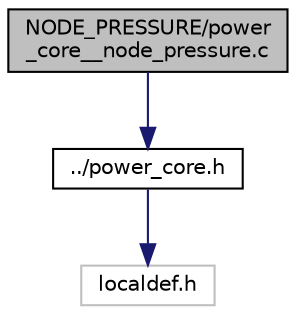digraph "NODE_PRESSURE/power_core__node_pressure.c"
{
  edge [fontname="Helvetica",fontsize="10",labelfontname="Helvetica",labelfontsize="10"];
  node [fontname="Helvetica",fontsize="10",shape=record];
  Node1 [label="NODE_PRESSURE/power\l_core__node_pressure.c",height=0.2,width=0.4,color="black", fillcolor="grey75", style="filled", fontcolor="black"];
  Node1 -> Node2 [color="midnightblue",fontsize="10",style="solid",fontname="Helvetica"];
  Node2 [label="../power_core.h",height=0.2,width=0.4,color="black", fillcolor="white", style="filled",URL="$power__core_8h.html",tooltip="Main header file for the power node core functions. "];
  Node2 -> Node3 [color="midnightblue",fontsize="10",style="solid",fontname="Helvetica"];
  Node3 [label="localdef.h",height=0.2,width=0.4,color="grey75", fillcolor="white", style="filled"];
}
